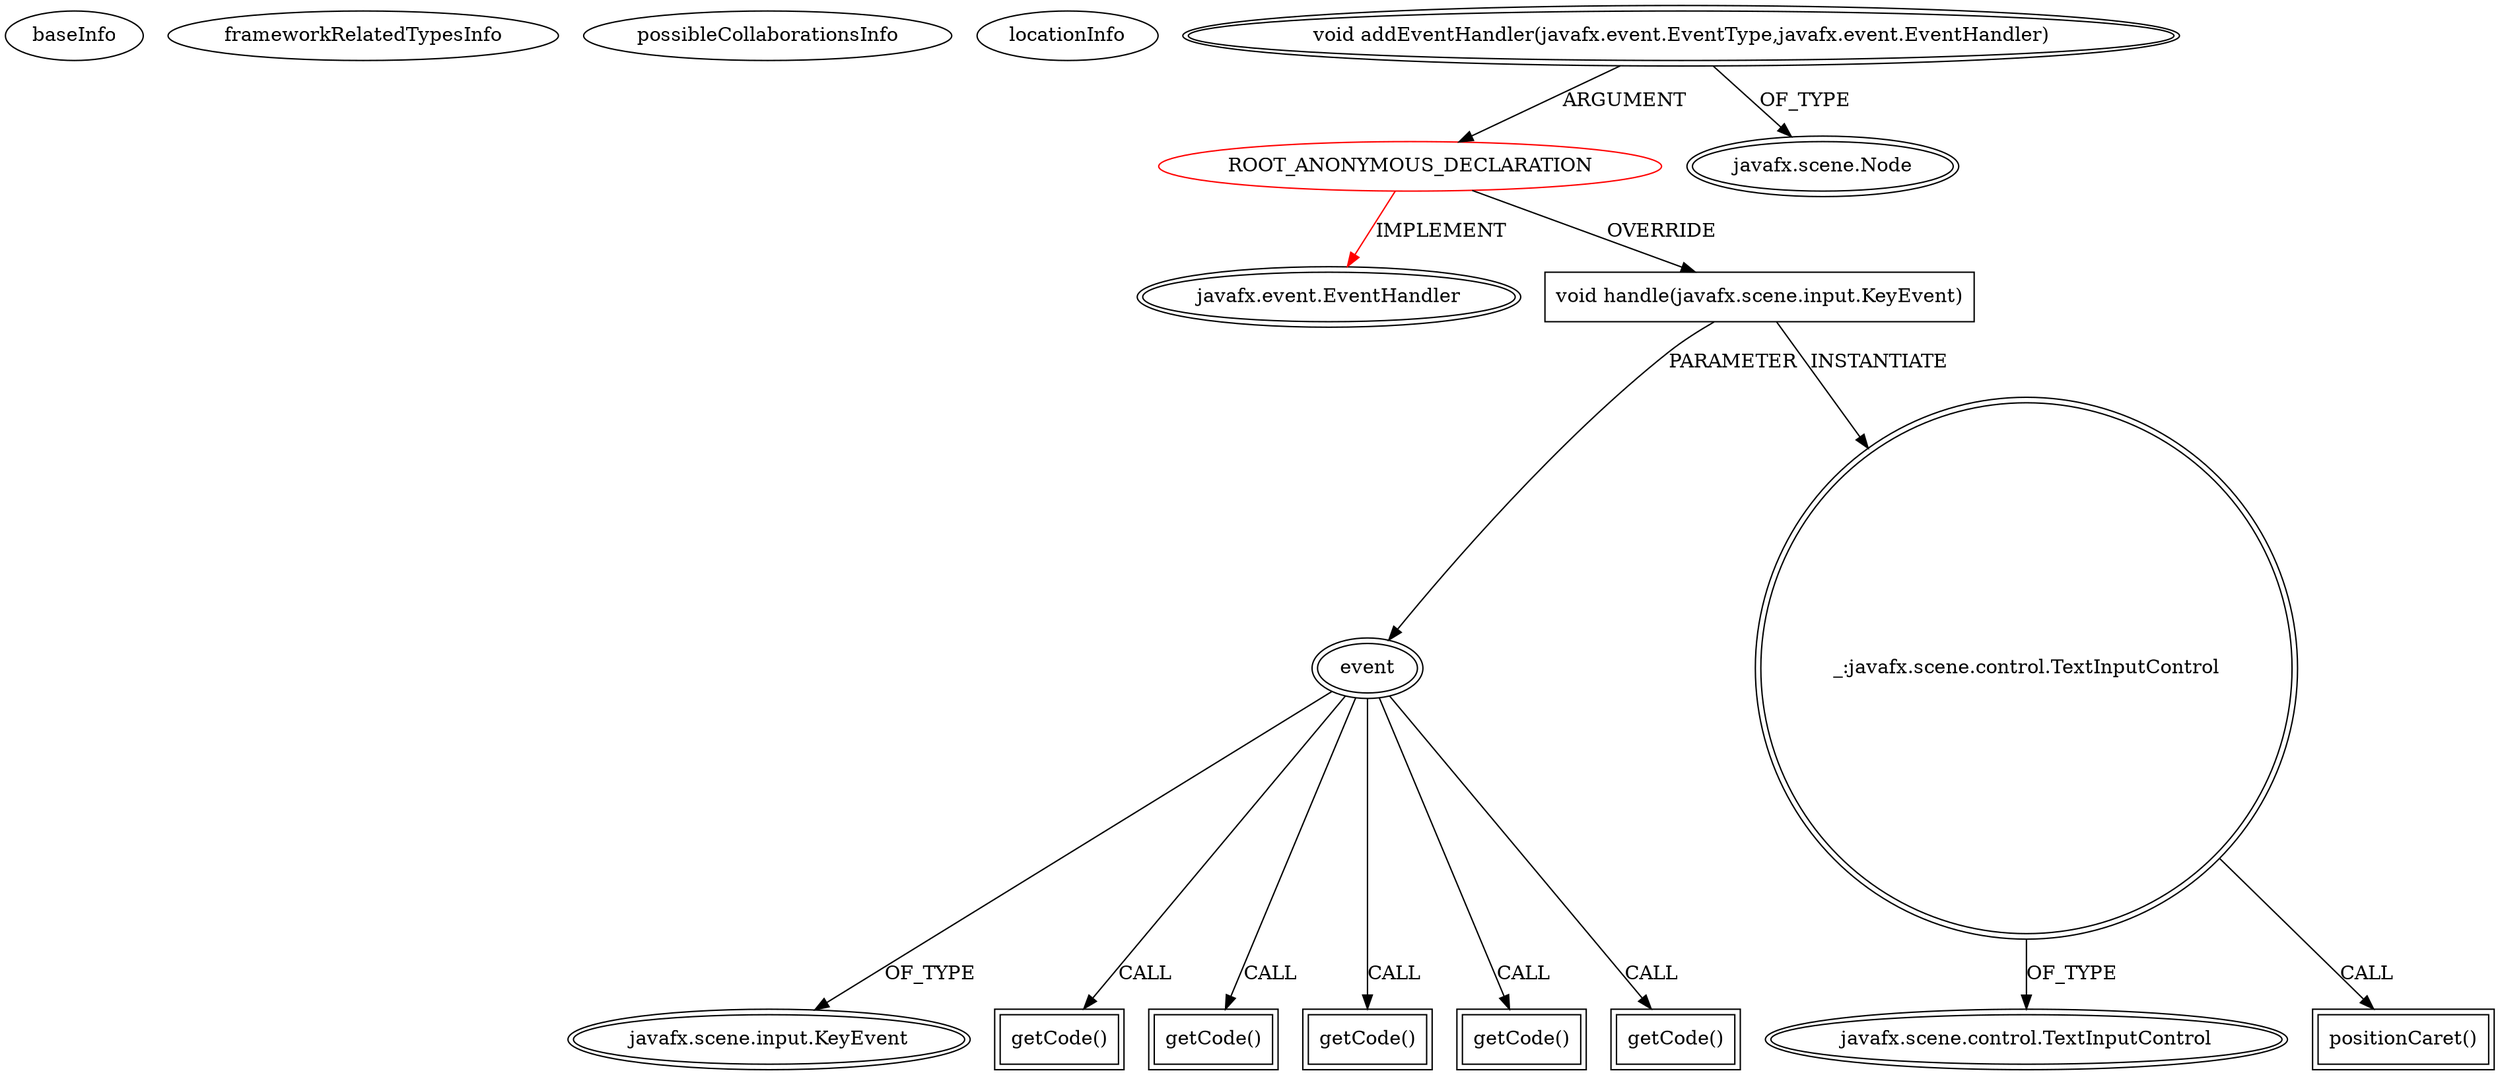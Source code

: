 digraph {
baseInfo[graphId=3726,category="extension_graph",isAnonymous=true,possibleRelation=false]
frameworkRelatedTypesInfo[0="javafx.event.EventHandler"]
possibleCollaborationsInfo[]
locationInfo[projectName="nablex-jfx-control-date",filePath="/nablex-jfx-control-date/jfx-control-date-master/src/main/java/be/nabu/jfx/control/date/DatePicker.java",contextSignature="void initialize()",graphId="3726"]
0[label="ROOT_ANONYMOUS_DECLARATION",vertexType="ROOT_ANONYMOUS_DECLARATION",isFrameworkType=false,color=red]
1[label="javafx.event.EventHandler",vertexType="FRAMEWORK_INTERFACE_TYPE",isFrameworkType=true,peripheries=2]
2[label="void addEventHandler(javafx.event.EventType,javafx.event.EventHandler)",vertexType="OUTSIDE_CALL",isFrameworkType=true,peripheries=2]
3[label="javafx.scene.Node",vertexType="FRAMEWORK_CLASS_TYPE",isFrameworkType=true,peripheries=2]
4[label="void handle(javafx.scene.input.KeyEvent)",vertexType="OVERRIDING_METHOD_DECLARATION",isFrameworkType=false,shape=box]
5[label="event",vertexType="PARAMETER_DECLARATION",isFrameworkType=true,peripheries=2]
6[label="javafx.scene.input.KeyEvent",vertexType="FRAMEWORK_CLASS_TYPE",isFrameworkType=true,peripheries=2]
8[label="getCode()",vertexType="INSIDE_CALL",isFrameworkType=true,peripheries=2,shape=box]
10[label="getCode()",vertexType="INSIDE_CALL",isFrameworkType=true,peripheries=2,shape=box]
12[label="getCode()",vertexType="INSIDE_CALL",isFrameworkType=true,peripheries=2,shape=box]
14[label="getCode()",vertexType="INSIDE_CALL",isFrameworkType=true,peripheries=2,shape=box]
16[label="getCode()",vertexType="INSIDE_CALL",isFrameworkType=true,peripheries=2,shape=box]
17[label="_:javafx.scene.control.TextInputControl",vertexType="VARIABLE_EXPRESION",isFrameworkType=true,peripheries=2,shape=circle]
19[label="javafx.scene.control.TextInputControl",vertexType="FRAMEWORK_CLASS_TYPE",isFrameworkType=true,peripheries=2]
18[label="positionCaret()",vertexType="INSIDE_CALL",isFrameworkType=true,peripheries=2,shape=box]
0->1[label="IMPLEMENT",color=red]
2->0[label="ARGUMENT"]
2->3[label="OF_TYPE"]
0->4[label="OVERRIDE"]
5->6[label="OF_TYPE"]
4->5[label="PARAMETER"]
5->8[label="CALL"]
5->10[label="CALL"]
5->12[label="CALL"]
5->14[label="CALL"]
5->16[label="CALL"]
4->17[label="INSTANTIATE"]
17->19[label="OF_TYPE"]
17->18[label="CALL"]
}
